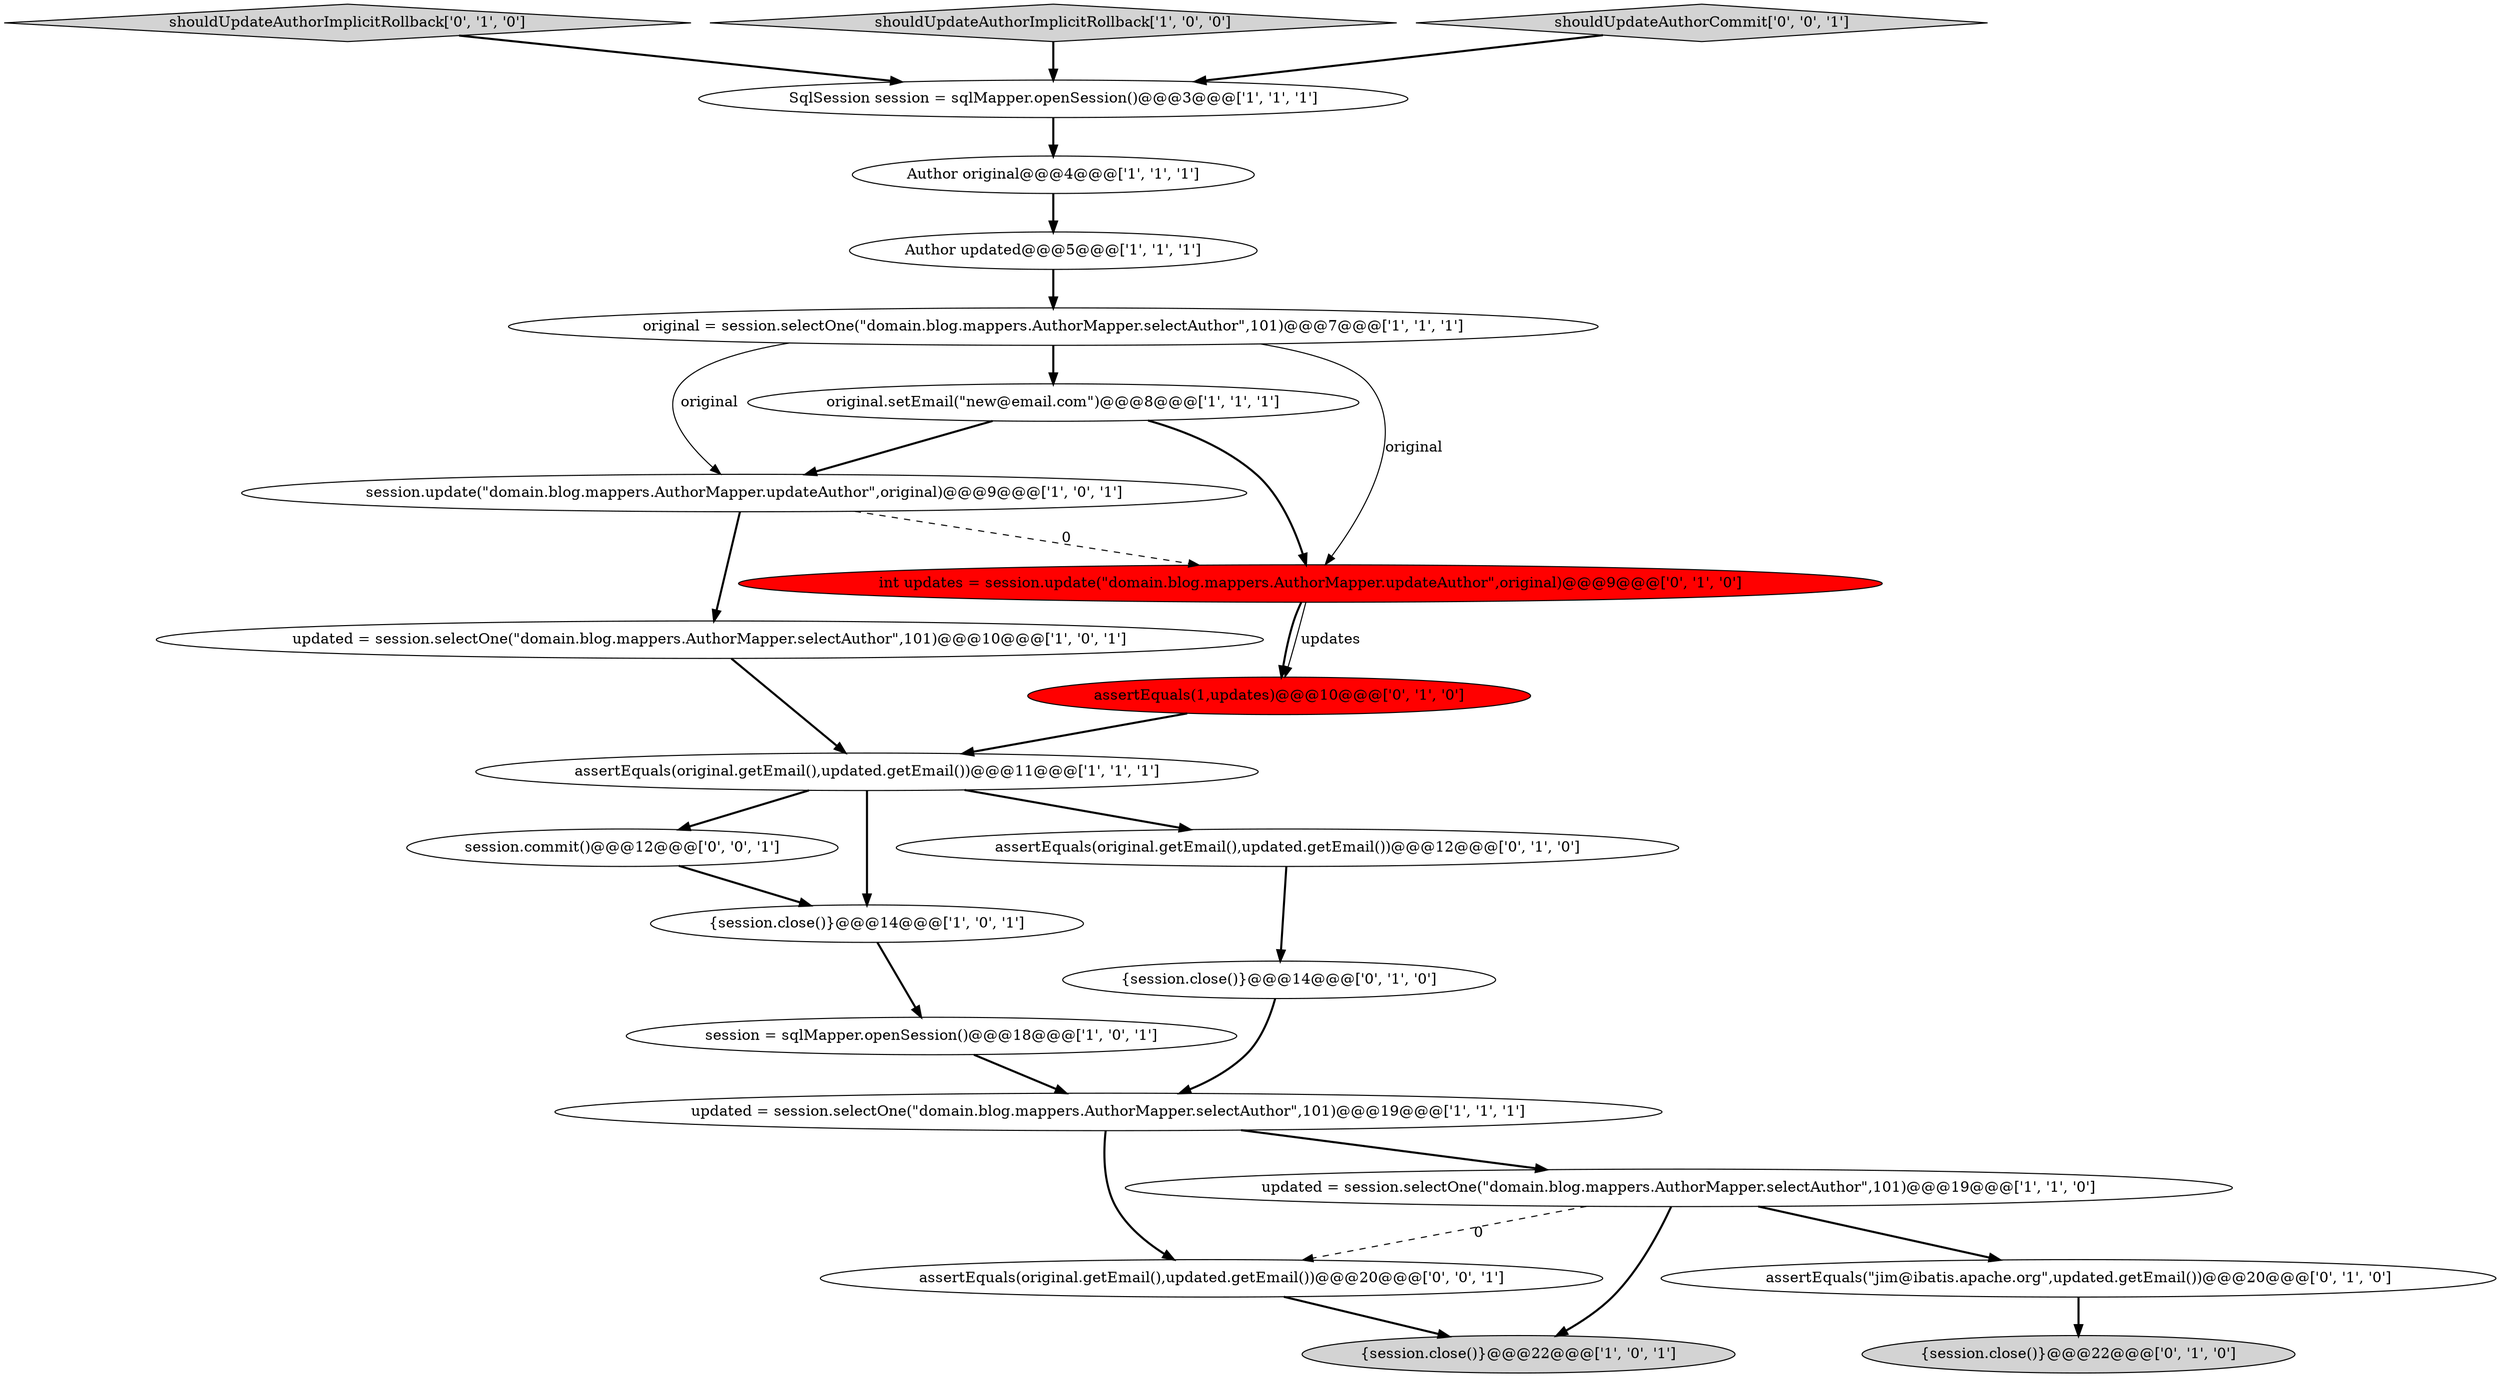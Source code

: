 digraph {
4 [style = filled, label = "Author original@@@4@@@['1', '1', '1']", fillcolor = white, shape = ellipse image = "AAA0AAABBB1BBB"];
8 [style = filled, label = "{session.close()}@@@14@@@['1', '0', '1']", fillcolor = white, shape = ellipse image = "AAA0AAABBB1BBB"];
2 [style = filled, label = "original = session.selectOne(\"domain.blog.mappers.AuthorMapper.selectAuthor\",101)@@@7@@@['1', '1', '1']", fillcolor = white, shape = ellipse image = "AAA0AAABBB1BBB"];
3 [style = filled, label = "session = sqlMapper.openSession()@@@18@@@['1', '0', '1']", fillcolor = white, shape = ellipse image = "AAA0AAABBB1BBB"];
14 [style = filled, label = "shouldUpdateAuthorImplicitRollback['0', '1', '0']", fillcolor = lightgray, shape = diamond image = "AAA0AAABBB2BBB"];
15 [style = filled, label = "assertEquals(original.getEmail(),updated.getEmail())@@@12@@@['0', '1', '0']", fillcolor = white, shape = ellipse image = "AAA0AAABBB2BBB"];
0 [style = filled, label = "assertEquals(original.getEmail(),updated.getEmail())@@@11@@@['1', '1', '1']", fillcolor = white, shape = ellipse image = "AAA0AAABBB1BBB"];
9 [style = filled, label = "updated = session.selectOne(\"domain.blog.mappers.AuthorMapper.selectAuthor\",101)@@@19@@@['1', '1', '1']", fillcolor = white, shape = ellipse image = "AAA0AAABBB1BBB"];
10 [style = filled, label = "session.update(\"domain.blog.mappers.AuthorMapper.updateAuthor\",original)@@@9@@@['1', '0', '1']", fillcolor = white, shape = ellipse image = "AAA0AAABBB1BBB"];
21 [style = filled, label = "session.commit()@@@12@@@['0', '0', '1']", fillcolor = white, shape = ellipse image = "AAA0AAABBB3BBB"];
16 [style = filled, label = "{session.close()}@@@14@@@['0', '1', '0']", fillcolor = white, shape = ellipse image = "AAA0AAABBB2BBB"];
5 [style = filled, label = "shouldUpdateAuthorImplicitRollback['1', '0', '0']", fillcolor = lightgray, shape = diamond image = "AAA0AAABBB1BBB"];
17 [style = filled, label = "{session.close()}@@@22@@@['0', '1', '0']", fillcolor = lightgray, shape = ellipse image = "AAA0AAABBB2BBB"];
12 [style = filled, label = "Author updated@@@5@@@['1', '1', '1']", fillcolor = white, shape = ellipse image = "AAA0AAABBB1BBB"];
1 [style = filled, label = "updated = session.selectOne(\"domain.blog.mappers.AuthorMapper.selectAuthor\",101)@@@19@@@['1', '1', '0']", fillcolor = white, shape = ellipse image = "AAA0AAABBB1BBB"];
22 [style = filled, label = "shouldUpdateAuthorCommit['0', '0', '1']", fillcolor = lightgray, shape = diamond image = "AAA0AAABBB3BBB"];
7 [style = filled, label = "updated = session.selectOne(\"domain.blog.mappers.AuthorMapper.selectAuthor\",101)@@@10@@@['1', '0', '1']", fillcolor = white, shape = ellipse image = "AAA0AAABBB1BBB"];
6 [style = filled, label = "SqlSession session = sqlMapper.openSession()@@@3@@@['1', '1', '1']", fillcolor = white, shape = ellipse image = "AAA0AAABBB1BBB"];
18 [style = filled, label = "assertEquals(1,updates)@@@10@@@['0', '1', '0']", fillcolor = red, shape = ellipse image = "AAA1AAABBB2BBB"];
13 [style = filled, label = "original.setEmail(\"new@email.com\")@@@8@@@['1', '1', '1']", fillcolor = white, shape = ellipse image = "AAA0AAABBB1BBB"];
11 [style = filled, label = "{session.close()}@@@22@@@['1', '0', '1']", fillcolor = lightgray, shape = ellipse image = "AAA0AAABBB1BBB"];
20 [style = filled, label = "assertEquals(\"jim@ibatis.apache.org\",updated.getEmail())@@@20@@@['0', '1', '0']", fillcolor = white, shape = ellipse image = "AAA0AAABBB2BBB"];
23 [style = filled, label = "assertEquals(original.getEmail(),updated.getEmail())@@@20@@@['0', '0', '1']", fillcolor = white, shape = ellipse image = "AAA0AAABBB3BBB"];
19 [style = filled, label = "int updates = session.update(\"domain.blog.mappers.AuthorMapper.updateAuthor\",original)@@@9@@@['0', '1', '0']", fillcolor = red, shape = ellipse image = "AAA1AAABBB2BBB"];
13->10 [style = bold, label=""];
19->18 [style = bold, label=""];
20->17 [style = bold, label=""];
10->19 [style = dashed, label="0"];
8->3 [style = bold, label=""];
21->8 [style = bold, label=""];
1->20 [style = bold, label=""];
7->0 [style = bold, label=""];
0->21 [style = bold, label=""];
2->19 [style = solid, label="original"];
15->16 [style = bold, label=""];
10->7 [style = bold, label=""];
0->15 [style = bold, label=""];
1->11 [style = bold, label=""];
2->13 [style = bold, label=""];
19->18 [style = solid, label="updates"];
2->10 [style = solid, label="original"];
3->9 [style = bold, label=""];
9->23 [style = bold, label=""];
6->4 [style = bold, label=""];
12->2 [style = bold, label=""];
13->19 [style = bold, label=""];
5->6 [style = bold, label=""];
0->8 [style = bold, label=""];
4->12 [style = bold, label=""];
23->11 [style = bold, label=""];
9->1 [style = bold, label=""];
1->23 [style = dashed, label="0"];
18->0 [style = bold, label=""];
16->9 [style = bold, label=""];
14->6 [style = bold, label=""];
22->6 [style = bold, label=""];
}
